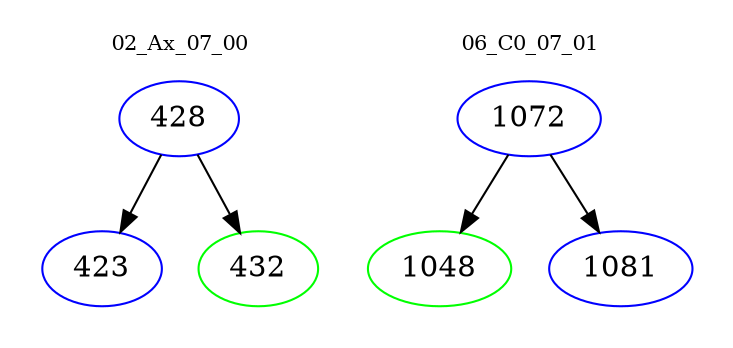 digraph{
subgraph cluster_0 {
color = white
label = "02_Ax_07_00";
fontsize=10;
T0_428 [label="428", color="blue"]
T0_428 -> T0_423 [color="black"]
T0_423 [label="423", color="blue"]
T0_428 -> T0_432 [color="black"]
T0_432 [label="432", color="green"]
}
subgraph cluster_1 {
color = white
label = "06_C0_07_01";
fontsize=10;
T1_1072 [label="1072", color="blue"]
T1_1072 -> T1_1048 [color="black"]
T1_1048 [label="1048", color="green"]
T1_1072 -> T1_1081 [color="black"]
T1_1081 [label="1081", color="blue"]
}
}
